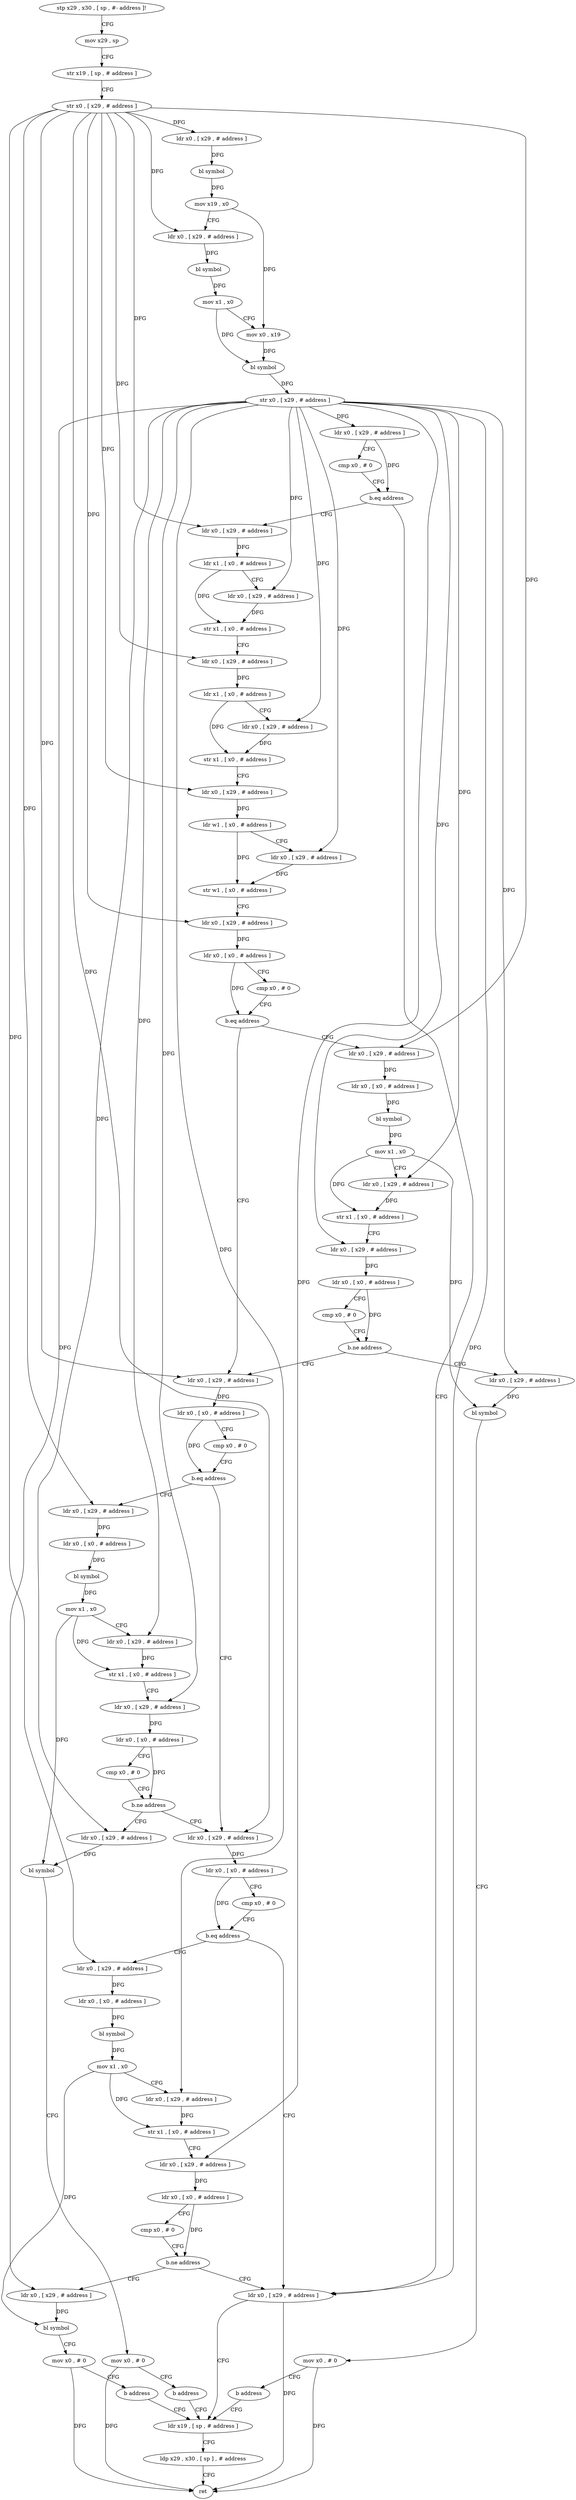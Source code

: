 digraph "func" {
"89220" [label = "stp x29 , x30 , [ sp , #- address ]!" ]
"89224" [label = "mov x29 , sp" ]
"89228" [label = "str x19 , [ sp , # address ]" ]
"89232" [label = "str x0 , [ x29 , # address ]" ]
"89236" [label = "ldr x0 , [ x29 , # address ]" ]
"89240" [label = "bl symbol" ]
"89244" [label = "mov x19 , x0" ]
"89248" [label = "ldr x0 , [ x29 , # address ]" ]
"89252" [label = "bl symbol" ]
"89256" [label = "mov x1 , x0" ]
"89260" [label = "mov x0 , x19" ]
"89264" [label = "bl symbol" ]
"89268" [label = "str x0 , [ x29 , # address ]" ]
"89272" [label = "ldr x0 , [ x29 , # address ]" ]
"89276" [label = "cmp x0 , # 0" ]
"89280" [label = "b.eq address" ]
"89548" [label = "ldr x0 , [ x29 , # address ]" ]
"89284" [label = "ldr x0 , [ x29 , # address ]" ]
"89552" [label = "ldr x19 , [ sp , # address ]" ]
"89288" [label = "ldr x1 , [ x0 , # address ]" ]
"89292" [label = "ldr x0 , [ x29 , # address ]" ]
"89296" [label = "str x1 , [ x0 , # address ]" ]
"89300" [label = "ldr x0 , [ x29 , # address ]" ]
"89304" [label = "ldr x1 , [ x0 , # address ]" ]
"89308" [label = "ldr x0 , [ x29 , # address ]" ]
"89312" [label = "str x1 , [ x0 , # address ]" ]
"89316" [label = "ldr x0 , [ x29 , # address ]" ]
"89320" [label = "ldr w1 , [ x0 , # address ]" ]
"89324" [label = "ldr x0 , [ x29 , # address ]" ]
"89328" [label = "str w1 , [ x0 , # address ]" ]
"89332" [label = "ldr x0 , [ x29 , # address ]" ]
"89336" [label = "ldr x0 , [ x0 , # address ]" ]
"89340" [label = "cmp x0 , # 0" ]
"89344" [label = "b.eq address" ]
"89404" [label = "ldr x0 , [ x29 , # address ]" ]
"89348" [label = "ldr x0 , [ x29 , # address ]" ]
"89408" [label = "ldr x0 , [ x0 , # address ]" ]
"89412" [label = "cmp x0 , # 0" ]
"89416" [label = "b.eq address" ]
"89476" [label = "ldr x0 , [ x29 , # address ]" ]
"89420" [label = "ldr x0 , [ x29 , # address ]" ]
"89352" [label = "ldr x0 , [ x0 , # address ]" ]
"89356" [label = "bl symbol" ]
"89360" [label = "mov x1 , x0" ]
"89364" [label = "ldr x0 , [ x29 , # address ]" ]
"89368" [label = "str x1 , [ x0 , # address ]" ]
"89372" [label = "ldr x0 , [ x29 , # address ]" ]
"89376" [label = "ldr x0 , [ x0 , # address ]" ]
"89380" [label = "cmp x0 , # 0" ]
"89384" [label = "b.ne address" ]
"89388" [label = "ldr x0 , [ x29 , # address ]" ]
"89480" [label = "ldr x0 , [ x0 , # address ]" ]
"89484" [label = "cmp x0 , # 0" ]
"89488" [label = "b.eq address" ]
"89492" [label = "ldr x0 , [ x29 , # address ]" ]
"89424" [label = "ldr x0 , [ x0 , # address ]" ]
"89428" [label = "bl symbol" ]
"89432" [label = "mov x1 , x0" ]
"89436" [label = "ldr x0 , [ x29 , # address ]" ]
"89440" [label = "str x1 , [ x0 , # address ]" ]
"89444" [label = "ldr x0 , [ x29 , # address ]" ]
"89448" [label = "ldr x0 , [ x0 , # address ]" ]
"89452" [label = "cmp x0 , # 0" ]
"89456" [label = "b.ne address" ]
"89460" [label = "ldr x0 , [ x29 , # address ]" ]
"89392" [label = "bl symbol" ]
"89396" [label = "mov x0 , # 0" ]
"89400" [label = "b address" ]
"89496" [label = "ldr x0 , [ x0 , # address ]" ]
"89500" [label = "bl symbol" ]
"89504" [label = "mov x1 , x0" ]
"89508" [label = "ldr x0 , [ x29 , # address ]" ]
"89512" [label = "str x1 , [ x0 , # address ]" ]
"89516" [label = "ldr x0 , [ x29 , # address ]" ]
"89520" [label = "ldr x0 , [ x0 , # address ]" ]
"89524" [label = "cmp x0 , # 0" ]
"89528" [label = "b.ne address" ]
"89532" [label = "ldr x0 , [ x29 , # address ]" ]
"89464" [label = "bl symbol" ]
"89468" [label = "mov x0 , # 0" ]
"89472" [label = "b address" ]
"89556" [label = "ldp x29 , x30 , [ sp ] , # address" ]
"89560" [label = "ret" ]
"89536" [label = "bl symbol" ]
"89540" [label = "mov x0 , # 0" ]
"89544" [label = "b address" ]
"89220" -> "89224" [ label = "CFG" ]
"89224" -> "89228" [ label = "CFG" ]
"89228" -> "89232" [ label = "CFG" ]
"89232" -> "89236" [ label = "DFG" ]
"89232" -> "89248" [ label = "DFG" ]
"89232" -> "89284" [ label = "DFG" ]
"89232" -> "89300" [ label = "DFG" ]
"89232" -> "89316" [ label = "DFG" ]
"89232" -> "89332" [ label = "DFG" ]
"89232" -> "89404" [ label = "DFG" ]
"89232" -> "89348" [ label = "DFG" ]
"89232" -> "89476" [ label = "DFG" ]
"89232" -> "89420" [ label = "DFG" ]
"89232" -> "89492" [ label = "DFG" ]
"89236" -> "89240" [ label = "DFG" ]
"89240" -> "89244" [ label = "DFG" ]
"89244" -> "89248" [ label = "CFG" ]
"89244" -> "89260" [ label = "DFG" ]
"89248" -> "89252" [ label = "DFG" ]
"89252" -> "89256" [ label = "DFG" ]
"89256" -> "89260" [ label = "CFG" ]
"89256" -> "89264" [ label = "DFG" ]
"89260" -> "89264" [ label = "DFG" ]
"89264" -> "89268" [ label = "DFG" ]
"89268" -> "89272" [ label = "DFG" ]
"89268" -> "89548" [ label = "DFG" ]
"89268" -> "89292" [ label = "DFG" ]
"89268" -> "89308" [ label = "DFG" ]
"89268" -> "89324" [ label = "DFG" ]
"89268" -> "89364" [ label = "DFG" ]
"89268" -> "89372" [ label = "DFG" ]
"89268" -> "89436" [ label = "DFG" ]
"89268" -> "89444" [ label = "DFG" ]
"89268" -> "89388" [ label = "DFG" ]
"89268" -> "89508" [ label = "DFG" ]
"89268" -> "89516" [ label = "DFG" ]
"89268" -> "89460" [ label = "DFG" ]
"89268" -> "89532" [ label = "DFG" ]
"89272" -> "89276" [ label = "CFG" ]
"89272" -> "89280" [ label = "DFG" ]
"89276" -> "89280" [ label = "CFG" ]
"89280" -> "89548" [ label = "CFG" ]
"89280" -> "89284" [ label = "CFG" ]
"89548" -> "89552" [ label = "CFG" ]
"89548" -> "89560" [ label = "DFG" ]
"89284" -> "89288" [ label = "DFG" ]
"89552" -> "89556" [ label = "CFG" ]
"89288" -> "89292" [ label = "CFG" ]
"89288" -> "89296" [ label = "DFG" ]
"89292" -> "89296" [ label = "DFG" ]
"89296" -> "89300" [ label = "CFG" ]
"89300" -> "89304" [ label = "DFG" ]
"89304" -> "89308" [ label = "CFG" ]
"89304" -> "89312" [ label = "DFG" ]
"89308" -> "89312" [ label = "DFG" ]
"89312" -> "89316" [ label = "CFG" ]
"89316" -> "89320" [ label = "DFG" ]
"89320" -> "89324" [ label = "CFG" ]
"89320" -> "89328" [ label = "DFG" ]
"89324" -> "89328" [ label = "DFG" ]
"89328" -> "89332" [ label = "CFG" ]
"89332" -> "89336" [ label = "DFG" ]
"89336" -> "89340" [ label = "CFG" ]
"89336" -> "89344" [ label = "DFG" ]
"89340" -> "89344" [ label = "CFG" ]
"89344" -> "89404" [ label = "CFG" ]
"89344" -> "89348" [ label = "CFG" ]
"89404" -> "89408" [ label = "DFG" ]
"89348" -> "89352" [ label = "DFG" ]
"89408" -> "89412" [ label = "CFG" ]
"89408" -> "89416" [ label = "DFG" ]
"89412" -> "89416" [ label = "CFG" ]
"89416" -> "89476" [ label = "CFG" ]
"89416" -> "89420" [ label = "CFG" ]
"89476" -> "89480" [ label = "DFG" ]
"89420" -> "89424" [ label = "DFG" ]
"89352" -> "89356" [ label = "DFG" ]
"89356" -> "89360" [ label = "DFG" ]
"89360" -> "89364" [ label = "CFG" ]
"89360" -> "89368" [ label = "DFG" ]
"89360" -> "89392" [ label = "DFG" ]
"89364" -> "89368" [ label = "DFG" ]
"89368" -> "89372" [ label = "CFG" ]
"89372" -> "89376" [ label = "DFG" ]
"89376" -> "89380" [ label = "CFG" ]
"89376" -> "89384" [ label = "DFG" ]
"89380" -> "89384" [ label = "CFG" ]
"89384" -> "89404" [ label = "CFG" ]
"89384" -> "89388" [ label = "CFG" ]
"89388" -> "89392" [ label = "DFG" ]
"89480" -> "89484" [ label = "CFG" ]
"89480" -> "89488" [ label = "DFG" ]
"89484" -> "89488" [ label = "CFG" ]
"89488" -> "89548" [ label = "CFG" ]
"89488" -> "89492" [ label = "CFG" ]
"89492" -> "89496" [ label = "DFG" ]
"89424" -> "89428" [ label = "DFG" ]
"89428" -> "89432" [ label = "DFG" ]
"89432" -> "89436" [ label = "CFG" ]
"89432" -> "89440" [ label = "DFG" ]
"89432" -> "89464" [ label = "DFG" ]
"89436" -> "89440" [ label = "DFG" ]
"89440" -> "89444" [ label = "CFG" ]
"89444" -> "89448" [ label = "DFG" ]
"89448" -> "89452" [ label = "CFG" ]
"89448" -> "89456" [ label = "DFG" ]
"89452" -> "89456" [ label = "CFG" ]
"89456" -> "89476" [ label = "CFG" ]
"89456" -> "89460" [ label = "CFG" ]
"89460" -> "89464" [ label = "DFG" ]
"89392" -> "89396" [ label = "CFG" ]
"89396" -> "89400" [ label = "CFG" ]
"89396" -> "89560" [ label = "DFG" ]
"89400" -> "89552" [ label = "CFG" ]
"89496" -> "89500" [ label = "DFG" ]
"89500" -> "89504" [ label = "DFG" ]
"89504" -> "89508" [ label = "CFG" ]
"89504" -> "89512" [ label = "DFG" ]
"89504" -> "89536" [ label = "DFG" ]
"89508" -> "89512" [ label = "DFG" ]
"89512" -> "89516" [ label = "CFG" ]
"89516" -> "89520" [ label = "DFG" ]
"89520" -> "89524" [ label = "CFG" ]
"89520" -> "89528" [ label = "DFG" ]
"89524" -> "89528" [ label = "CFG" ]
"89528" -> "89548" [ label = "CFG" ]
"89528" -> "89532" [ label = "CFG" ]
"89532" -> "89536" [ label = "DFG" ]
"89464" -> "89468" [ label = "CFG" ]
"89468" -> "89472" [ label = "CFG" ]
"89468" -> "89560" [ label = "DFG" ]
"89472" -> "89552" [ label = "CFG" ]
"89556" -> "89560" [ label = "CFG" ]
"89536" -> "89540" [ label = "CFG" ]
"89540" -> "89544" [ label = "CFG" ]
"89540" -> "89560" [ label = "DFG" ]
"89544" -> "89552" [ label = "CFG" ]
}
